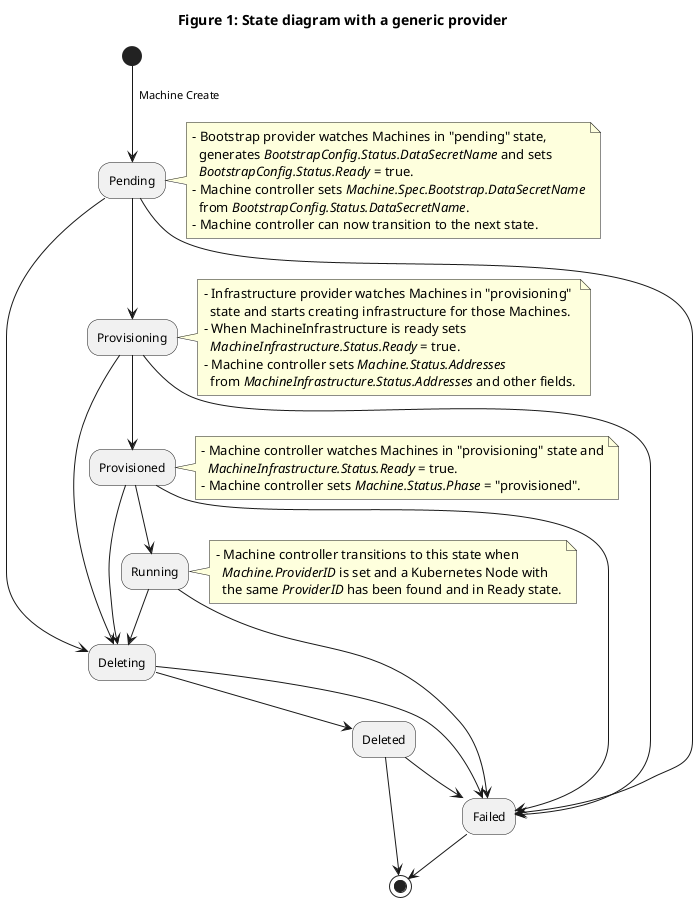 @startuml
title Figure 1: State diagram with a generic provider

(*) --> [  Machine Create  ] "Pending"

note right
- Bootstrap provider watches Machines in "pending" state,
  generates //BootstrapConfig.Status.DataSecretName// and sets
  //BootstrapConfig.Status.Ready// = true.
- Machine controller sets //Machine.Spec.Bootstrap.DataSecretName//
  from //BootstrapConfig.Status.DataSecretName//.
- Machine controller can now transition to the next state.
end note

"Pending" --> "Provisioning"

note right
- Infrastructure provider watches Machines in "provisioning"
  state and starts creating infrastructure for those Machines.
- When MachineInfrastructure is ready sets
  //MachineInfrastructure.Status.Ready// = true.
- Machine controller sets //Machine.Status.Addresses//
  from //MachineInfrastructure.Status.Addresses// and other fields.
end note

"Provisioning" --> "Provisioned"

note right
- Machine controller watches Machines in "provisioning" state and
  //MachineInfrastructure.Status.Ready// = true.
- Machine controller sets //Machine.Status.Phase// = "provisioned".
end note

"Provisioned" --> "Running"

note right
- Machine controller transitions to this state when
  //Machine.ProviderID// is set and a Kubernetes Node with
  the same //ProviderID// has been found and in Ready state.
end note


"Pending" --> "Deleting"
"Provisioning" --> "Deleting"
"Provisioned" --> "Deleting"
"Running" --> "Deleting"

"Deleting" --> "Deleted"

"Pending" --> "Failed"
"Provisioning" --> "Failed"
"Provisioned" --> "Failed"
"Running" --> "Failed"
"Deleting" --> "Failed"
"Deleted" --> "Failed"

"Failed" --> (*)
"Deleted" --> (*)

hide footbox
@enduml
